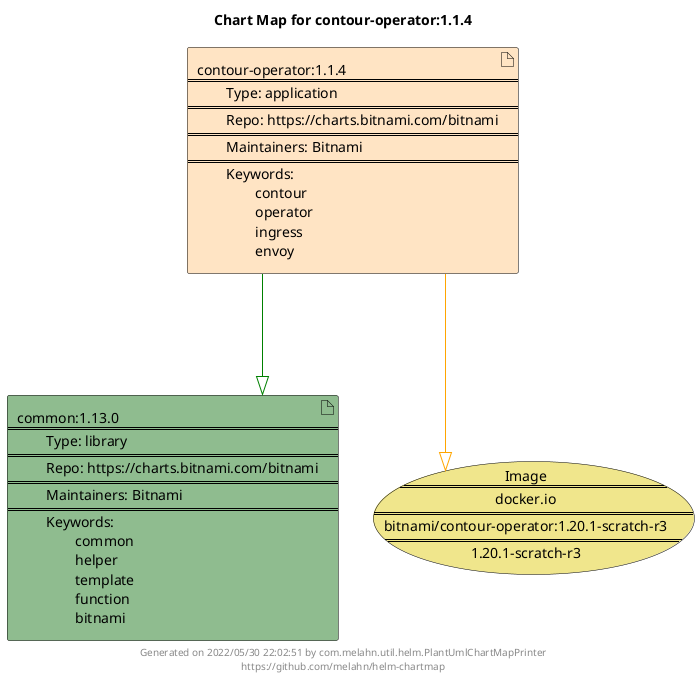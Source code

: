 @startuml
skinparam linetype ortho
skinparam backgroundColor white
skinparam usecaseBorderColor black
skinparam usecaseArrowColor LightSlateGray
skinparam artifactBorderColor black
skinparam artifactArrowColor LightSlateGray

title Chart Map for contour-operator:1.1.4

'There are 2 referenced Helm Charts
artifact "contour-operator:1.1.4\n====\n\tType: application\n====\n\tRepo: https://charts.bitnami.com/bitnami\n====\n\tMaintainers: Bitnami\n====\n\tKeywords: \n\t\tcontour\n\t\toperator\n\t\tingress\n\t\tenvoy" as contour_operator_1_1_4 #Bisque
artifact "common:1.13.0\n====\n\tType: library\n====\n\tRepo: https://charts.bitnami.com/bitnami\n====\n\tMaintainers: Bitnami\n====\n\tKeywords: \n\t\tcommon\n\t\thelper\n\t\ttemplate\n\t\tfunction\n\t\tbitnami" as common_1_13_0 #DarkSeaGreen

'There is one referenced Docker Image
usecase "Image\n====\ndocker.io\n====\nbitnami/contour-operator:1.20.1-scratch-r3\n====\n1.20.1-scratch-r3" as docker_io_bitnami_contour_operator_1_20_1_scratch_r3 #Khaki

'Chart Dependencies
contour_operator_1_1_4--[#green]-|>common_1_13_0
contour_operator_1_1_4--[#orange]-|>docker_io_bitnami_contour_operator_1_20_1_scratch_r3

center footer Generated on 2022/05/30 22:02:51 by com.melahn.util.helm.PlantUmlChartMapPrinter\nhttps://github.com/melahn/helm-chartmap
@enduml
